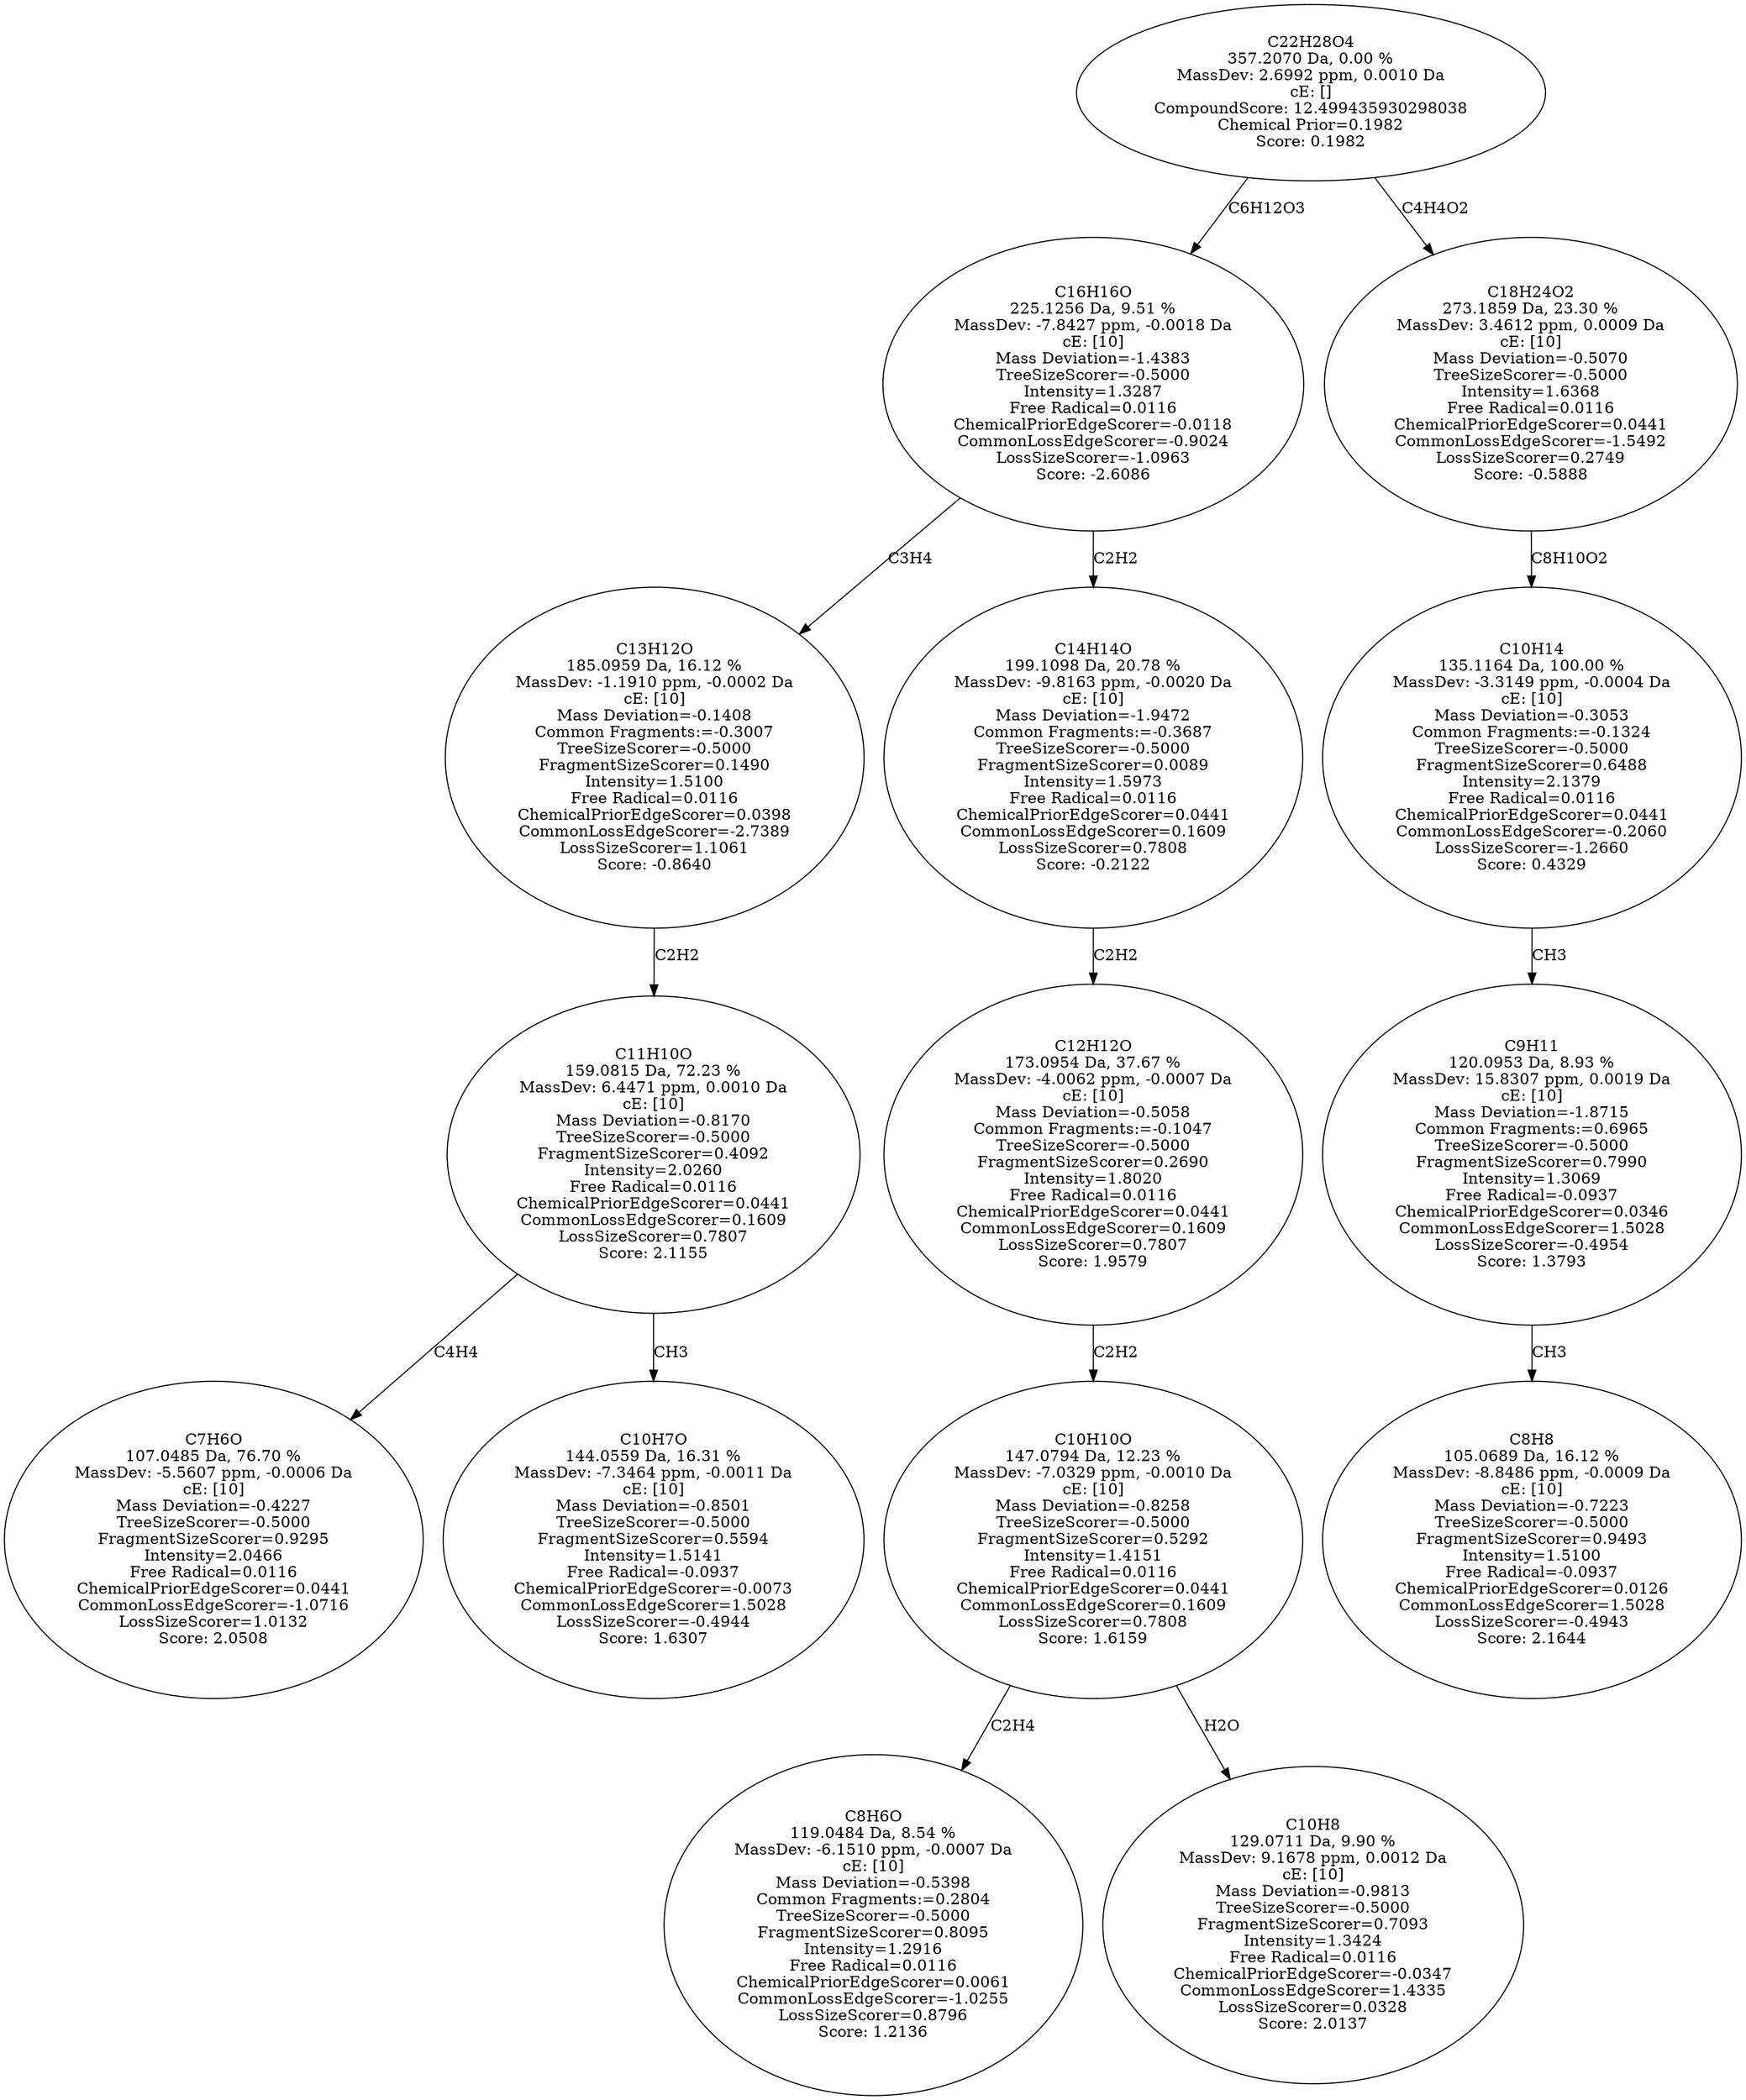 strict digraph {
v1 [label="C7H6O\n107.0485 Da, 76.70 %\nMassDev: -5.5607 ppm, -0.0006 Da\ncE: [10]\nMass Deviation=-0.4227\nTreeSizeScorer=-0.5000\nFragmentSizeScorer=0.9295\nIntensity=2.0466\nFree Radical=0.0116\nChemicalPriorEdgeScorer=0.0441\nCommonLossEdgeScorer=-1.0716\nLossSizeScorer=1.0132\nScore: 2.0508"];
v2 [label="C10H7O\n144.0559 Da, 16.31 %\nMassDev: -7.3464 ppm, -0.0011 Da\ncE: [10]\nMass Deviation=-0.8501\nTreeSizeScorer=-0.5000\nFragmentSizeScorer=0.5594\nIntensity=1.5141\nFree Radical=-0.0937\nChemicalPriorEdgeScorer=-0.0073\nCommonLossEdgeScorer=1.5028\nLossSizeScorer=-0.4944\nScore: 1.6307"];
v3 [label="C11H10O\n159.0815 Da, 72.23 %\nMassDev: 6.4471 ppm, 0.0010 Da\ncE: [10]\nMass Deviation=-0.8170\nTreeSizeScorer=-0.5000\nFragmentSizeScorer=0.4092\nIntensity=2.0260\nFree Radical=0.0116\nChemicalPriorEdgeScorer=0.0441\nCommonLossEdgeScorer=0.1609\nLossSizeScorer=0.7807\nScore: 2.1155"];
v4 [label="C13H12O\n185.0959 Da, 16.12 %\nMassDev: -1.1910 ppm, -0.0002 Da\ncE: [10]\nMass Deviation=-0.1408\nCommon Fragments:=-0.3007\nTreeSizeScorer=-0.5000\nFragmentSizeScorer=0.1490\nIntensity=1.5100\nFree Radical=0.0116\nChemicalPriorEdgeScorer=0.0398\nCommonLossEdgeScorer=-2.7389\nLossSizeScorer=1.1061\nScore: -0.8640"];
v5 [label="C8H6O\n119.0484 Da, 8.54 %\nMassDev: -6.1510 ppm, -0.0007 Da\ncE: [10]\nMass Deviation=-0.5398\nCommon Fragments:=0.2804\nTreeSizeScorer=-0.5000\nFragmentSizeScorer=0.8095\nIntensity=1.2916\nFree Radical=0.0116\nChemicalPriorEdgeScorer=0.0061\nCommonLossEdgeScorer=-1.0255\nLossSizeScorer=0.8796\nScore: 1.2136"];
v6 [label="C10H8\n129.0711 Da, 9.90 %\nMassDev: 9.1678 ppm, 0.0012 Da\ncE: [10]\nMass Deviation=-0.9813\nTreeSizeScorer=-0.5000\nFragmentSizeScorer=0.7093\nIntensity=1.3424\nFree Radical=0.0116\nChemicalPriorEdgeScorer=-0.0347\nCommonLossEdgeScorer=1.4335\nLossSizeScorer=0.0328\nScore: 2.0137"];
v7 [label="C10H10O\n147.0794 Da, 12.23 %\nMassDev: -7.0329 ppm, -0.0010 Da\ncE: [10]\nMass Deviation=-0.8258\nTreeSizeScorer=-0.5000\nFragmentSizeScorer=0.5292\nIntensity=1.4151\nFree Radical=0.0116\nChemicalPriorEdgeScorer=0.0441\nCommonLossEdgeScorer=0.1609\nLossSizeScorer=0.7808\nScore: 1.6159"];
v8 [label="C12H12O\n173.0954 Da, 37.67 %\nMassDev: -4.0062 ppm, -0.0007 Da\ncE: [10]\nMass Deviation=-0.5058\nCommon Fragments:=-0.1047\nTreeSizeScorer=-0.5000\nFragmentSizeScorer=0.2690\nIntensity=1.8020\nFree Radical=0.0116\nChemicalPriorEdgeScorer=0.0441\nCommonLossEdgeScorer=0.1609\nLossSizeScorer=0.7807\nScore: 1.9579"];
v9 [label="C14H14O\n199.1098 Da, 20.78 %\nMassDev: -9.8163 ppm, -0.0020 Da\ncE: [10]\nMass Deviation=-1.9472\nCommon Fragments:=-0.3687\nTreeSizeScorer=-0.5000\nFragmentSizeScorer=0.0089\nIntensity=1.5973\nFree Radical=0.0116\nChemicalPriorEdgeScorer=0.0441\nCommonLossEdgeScorer=0.1609\nLossSizeScorer=0.7808\nScore: -0.2122"];
v10 [label="C16H16O\n225.1256 Da, 9.51 %\nMassDev: -7.8427 ppm, -0.0018 Da\ncE: [10]\nMass Deviation=-1.4383\nTreeSizeScorer=-0.5000\nIntensity=1.3287\nFree Radical=0.0116\nChemicalPriorEdgeScorer=-0.0118\nCommonLossEdgeScorer=-0.9024\nLossSizeScorer=-1.0963\nScore: -2.6086"];
v11 [label="C8H8\n105.0689 Da, 16.12 %\nMassDev: -8.8486 ppm, -0.0009 Da\ncE: [10]\nMass Deviation=-0.7223\nTreeSizeScorer=-0.5000\nFragmentSizeScorer=0.9493\nIntensity=1.5100\nFree Radical=-0.0937\nChemicalPriorEdgeScorer=0.0126\nCommonLossEdgeScorer=1.5028\nLossSizeScorer=-0.4943\nScore: 2.1644"];
v12 [label="C9H11\n120.0953 Da, 8.93 %\nMassDev: 15.8307 ppm, 0.0019 Da\ncE: [10]\nMass Deviation=-1.8715\nCommon Fragments:=0.6965\nTreeSizeScorer=-0.5000\nFragmentSizeScorer=0.7990\nIntensity=1.3069\nFree Radical=-0.0937\nChemicalPriorEdgeScorer=0.0346\nCommonLossEdgeScorer=1.5028\nLossSizeScorer=-0.4954\nScore: 1.3793"];
v13 [label="C10H14\n135.1164 Da, 100.00 %\nMassDev: -3.3149 ppm, -0.0004 Da\ncE: [10]\nMass Deviation=-0.3053\nCommon Fragments:=-0.1324\nTreeSizeScorer=-0.5000\nFragmentSizeScorer=0.6488\nIntensity=2.1379\nFree Radical=0.0116\nChemicalPriorEdgeScorer=0.0441\nCommonLossEdgeScorer=-0.2060\nLossSizeScorer=-1.2660\nScore: 0.4329"];
v14 [label="C18H24O2\n273.1859 Da, 23.30 %\nMassDev: 3.4612 ppm, 0.0009 Da\ncE: [10]\nMass Deviation=-0.5070\nTreeSizeScorer=-0.5000\nIntensity=1.6368\nFree Radical=0.0116\nChemicalPriorEdgeScorer=0.0441\nCommonLossEdgeScorer=-1.5492\nLossSizeScorer=0.2749\nScore: -0.5888"];
v15 [label="C22H28O4\n357.2070 Da, 0.00 %\nMassDev: 2.6992 ppm, 0.0010 Da\ncE: []\nCompoundScore: 12.499435930298038\nChemical Prior=0.1982\nScore: 0.1982"];
v3 -> v1 [label="C4H4"];
v3 -> v2 [label="CH3"];
v4 -> v3 [label="C2H2"];
v10 -> v4 [label="C3H4"];
v7 -> v5 [label="C2H4"];
v7 -> v6 [label="H2O"];
v8 -> v7 [label="C2H2"];
v9 -> v8 [label="C2H2"];
v10 -> v9 [label="C2H2"];
v15 -> v10 [label="C6H12O3"];
v12 -> v11 [label="CH3"];
v13 -> v12 [label="CH3"];
v14 -> v13 [label="C8H10O2"];
v15 -> v14 [label="C4H4O2"];
}